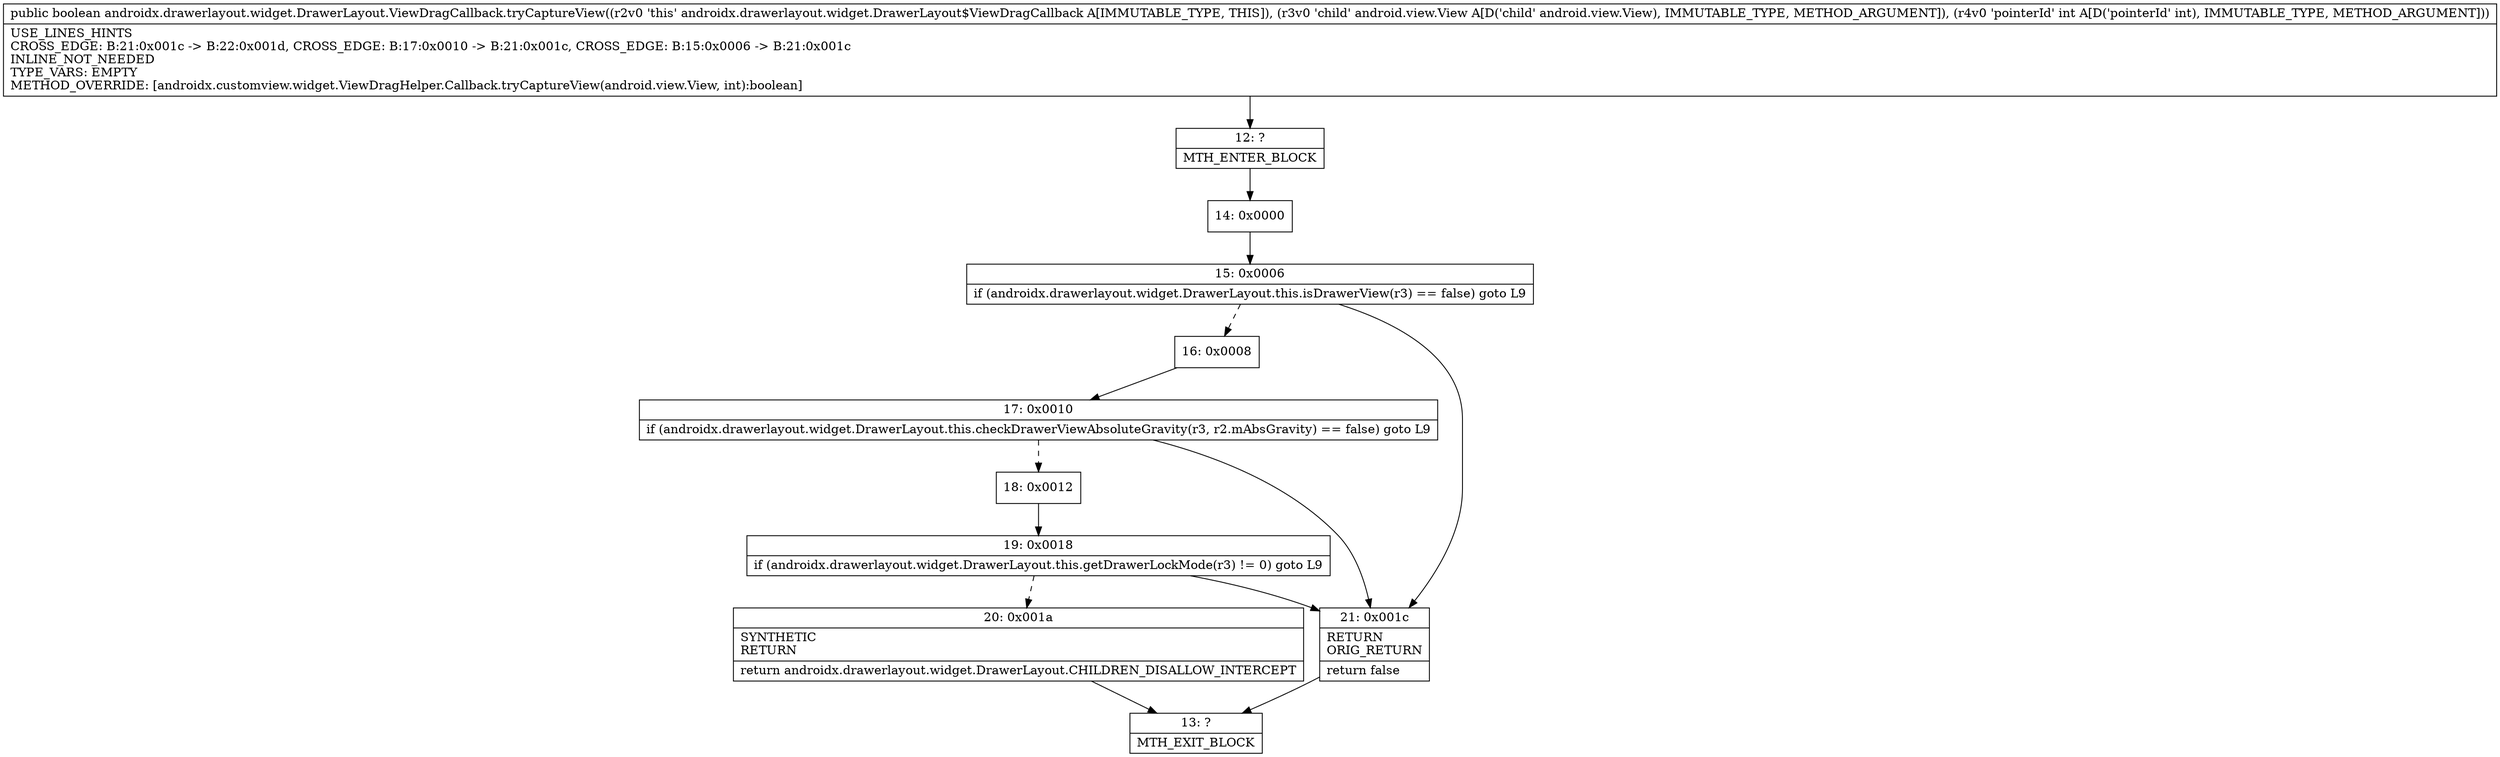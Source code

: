 digraph "CFG forandroidx.drawerlayout.widget.DrawerLayout.ViewDragCallback.tryCaptureView(Landroid\/view\/View;I)Z" {
Node_12 [shape=record,label="{12\:\ ?|MTH_ENTER_BLOCK\l}"];
Node_14 [shape=record,label="{14\:\ 0x0000}"];
Node_15 [shape=record,label="{15\:\ 0x0006|if (androidx.drawerlayout.widget.DrawerLayout.this.isDrawerView(r3) == false) goto L9\l}"];
Node_16 [shape=record,label="{16\:\ 0x0008}"];
Node_17 [shape=record,label="{17\:\ 0x0010|if (androidx.drawerlayout.widget.DrawerLayout.this.checkDrawerViewAbsoluteGravity(r3, r2.mAbsGravity) == false) goto L9\l}"];
Node_18 [shape=record,label="{18\:\ 0x0012}"];
Node_19 [shape=record,label="{19\:\ 0x0018|if (androidx.drawerlayout.widget.DrawerLayout.this.getDrawerLockMode(r3) != 0) goto L9\l}"];
Node_20 [shape=record,label="{20\:\ 0x001a|SYNTHETIC\lRETURN\l|return androidx.drawerlayout.widget.DrawerLayout.CHILDREN_DISALLOW_INTERCEPT\l}"];
Node_13 [shape=record,label="{13\:\ ?|MTH_EXIT_BLOCK\l}"];
Node_21 [shape=record,label="{21\:\ 0x001c|RETURN\lORIG_RETURN\l|return false\l}"];
MethodNode[shape=record,label="{public boolean androidx.drawerlayout.widget.DrawerLayout.ViewDragCallback.tryCaptureView((r2v0 'this' androidx.drawerlayout.widget.DrawerLayout$ViewDragCallback A[IMMUTABLE_TYPE, THIS]), (r3v0 'child' android.view.View A[D('child' android.view.View), IMMUTABLE_TYPE, METHOD_ARGUMENT]), (r4v0 'pointerId' int A[D('pointerId' int), IMMUTABLE_TYPE, METHOD_ARGUMENT]))  | USE_LINES_HINTS\lCROSS_EDGE: B:21:0x001c \-\> B:22:0x001d, CROSS_EDGE: B:17:0x0010 \-\> B:21:0x001c, CROSS_EDGE: B:15:0x0006 \-\> B:21:0x001c\lINLINE_NOT_NEEDED\lTYPE_VARS: EMPTY\lMETHOD_OVERRIDE: [androidx.customview.widget.ViewDragHelper.Callback.tryCaptureView(android.view.View, int):boolean]\l}"];
MethodNode -> Node_12;Node_12 -> Node_14;
Node_14 -> Node_15;
Node_15 -> Node_16[style=dashed];
Node_15 -> Node_21;
Node_16 -> Node_17;
Node_17 -> Node_18[style=dashed];
Node_17 -> Node_21;
Node_18 -> Node_19;
Node_19 -> Node_20[style=dashed];
Node_19 -> Node_21;
Node_20 -> Node_13;
Node_21 -> Node_13;
}

